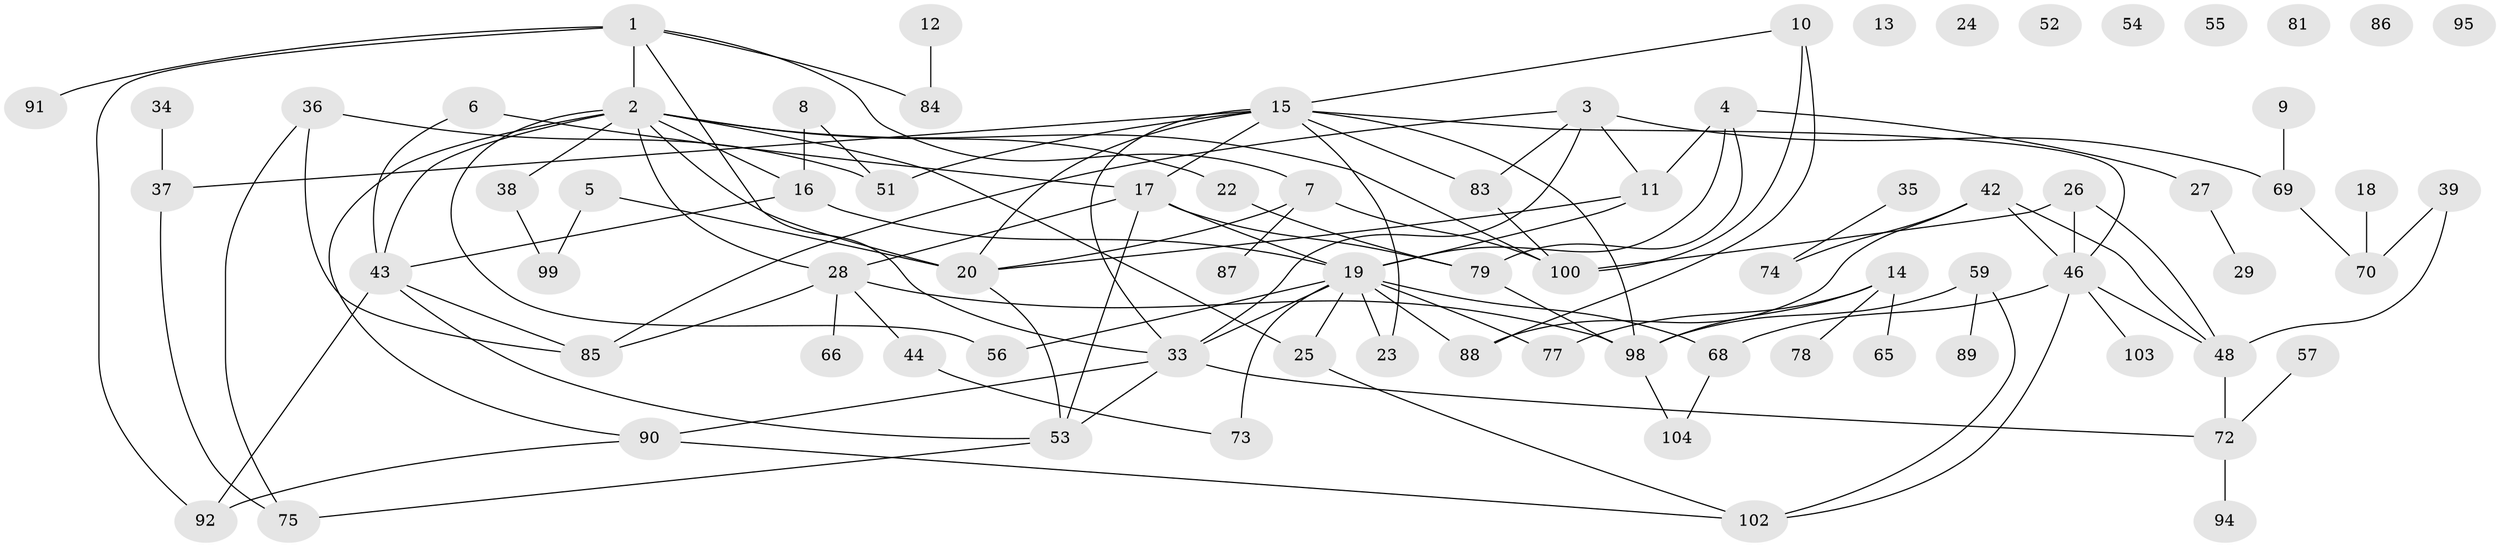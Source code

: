 // original degree distribution, {1: 0.21929824561403508, 5: 0.08771929824561403, 2: 0.18421052631578946, 4: 0.14035087719298245, 3: 0.21929824561403508, 0: 0.07017543859649122, 6: 0.07894736842105263}
// Generated by graph-tools (version 1.1) at 2025/16/03/04/25 18:16:32]
// undirected, 79 vertices, 118 edges
graph export_dot {
graph [start="1"]
  node [color=gray90,style=filled];
  1 [super="+21"];
  2 [super="+61+60"];
  3;
  4 [super="+45"];
  5 [super="+58"];
  6;
  7;
  8 [super="+49"];
  9;
  10;
  11 [super="+63+47"];
  12;
  13;
  14 [super="+106"];
  15 [super="+41"];
  16 [super="+50"];
  17;
  18;
  19 [super="+64+31"];
  20;
  22 [super="+93"];
  23;
  24;
  25 [super="+110"];
  26;
  27;
  28 [super="+30"];
  29;
  33 [super="+40+111"];
  34 [super="+96"];
  35;
  36;
  37 [super="+112"];
  38;
  39;
  42 [super="+114"];
  43 [super="+76"];
  44;
  46 [super="+82"];
  48 [super="+71"];
  51;
  52;
  53;
  54;
  55;
  56;
  57;
  59;
  65;
  66;
  68 [super="+105"];
  69;
  70;
  72;
  73;
  74;
  75;
  77;
  78;
  79 [super="+101"];
  81;
  83;
  84;
  85;
  86;
  87;
  88;
  89;
  90;
  91;
  92;
  94;
  95;
  98;
  99;
  100;
  102;
  103;
  104;
  1 -- 2;
  1 -- 84;
  1 -- 7;
  1 -- 91 [weight=2];
  1 -- 92;
  1 -- 33;
  2 -- 20;
  2 -- 25;
  2 -- 100;
  2 -- 38;
  2 -- 56;
  2 -- 16;
  2 -- 22;
  2 -- 43;
  2 -- 28;
  2 -- 90;
  3 -- 11;
  3 -- 69;
  3 -- 83;
  3 -- 85;
  3 -- 33;
  4 -- 27;
  4 -- 79;
  4 -- 19;
  4 -- 11;
  5 -- 99;
  5 -- 20;
  6 -- 17;
  6 -- 43;
  7 -- 20;
  7 -- 87;
  7 -- 100;
  8 -- 51;
  8 -- 16;
  9 -- 69;
  10 -- 88;
  10 -- 100;
  10 -- 15;
  11 -- 20;
  11 -- 19;
  12 -- 84;
  14 -- 77;
  14 -- 65;
  14 -- 98;
  14 -- 78;
  15 -- 33;
  15 -- 98;
  15 -- 46;
  15 -- 17;
  15 -- 51;
  15 -- 20;
  15 -- 83;
  15 -- 23;
  15 -- 37;
  16 -- 43;
  16 -- 19;
  17 -- 19;
  17 -- 28;
  17 -- 53;
  17 -- 79;
  18 -- 70;
  19 -- 88;
  19 -- 73 [weight=2];
  19 -- 68;
  19 -- 77;
  19 -- 23;
  19 -- 56;
  19 -- 25;
  19 -- 33;
  20 -- 53;
  22 -- 79;
  25 -- 102;
  26 -- 46;
  26 -- 100;
  26 -- 48;
  27 -- 29;
  28 -- 44;
  28 -- 85;
  28 -- 98;
  28 -- 66;
  33 -- 72;
  33 -- 53;
  33 -- 90;
  34 -- 37;
  35 -- 74;
  36 -- 51;
  36 -- 75;
  36 -- 85;
  37 -- 75;
  38 -- 99;
  39 -- 70;
  39 -- 48;
  42 -- 88;
  42 -- 74;
  42 -- 46;
  42 -- 48;
  43 -- 53;
  43 -- 85;
  43 -- 92;
  44 -- 73;
  46 -- 102;
  46 -- 48;
  46 -- 103;
  46 -- 68;
  48 -- 72;
  53 -- 75;
  57 -- 72;
  59 -- 89;
  59 -- 98;
  59 -- 102;
  68 -- 104;
  69 -- 70;
  72 -- 94;
  79 -- 98;
  83 -- 100;
  90 -- 92;
  90 -- 102;
  98 -- 104;
}
